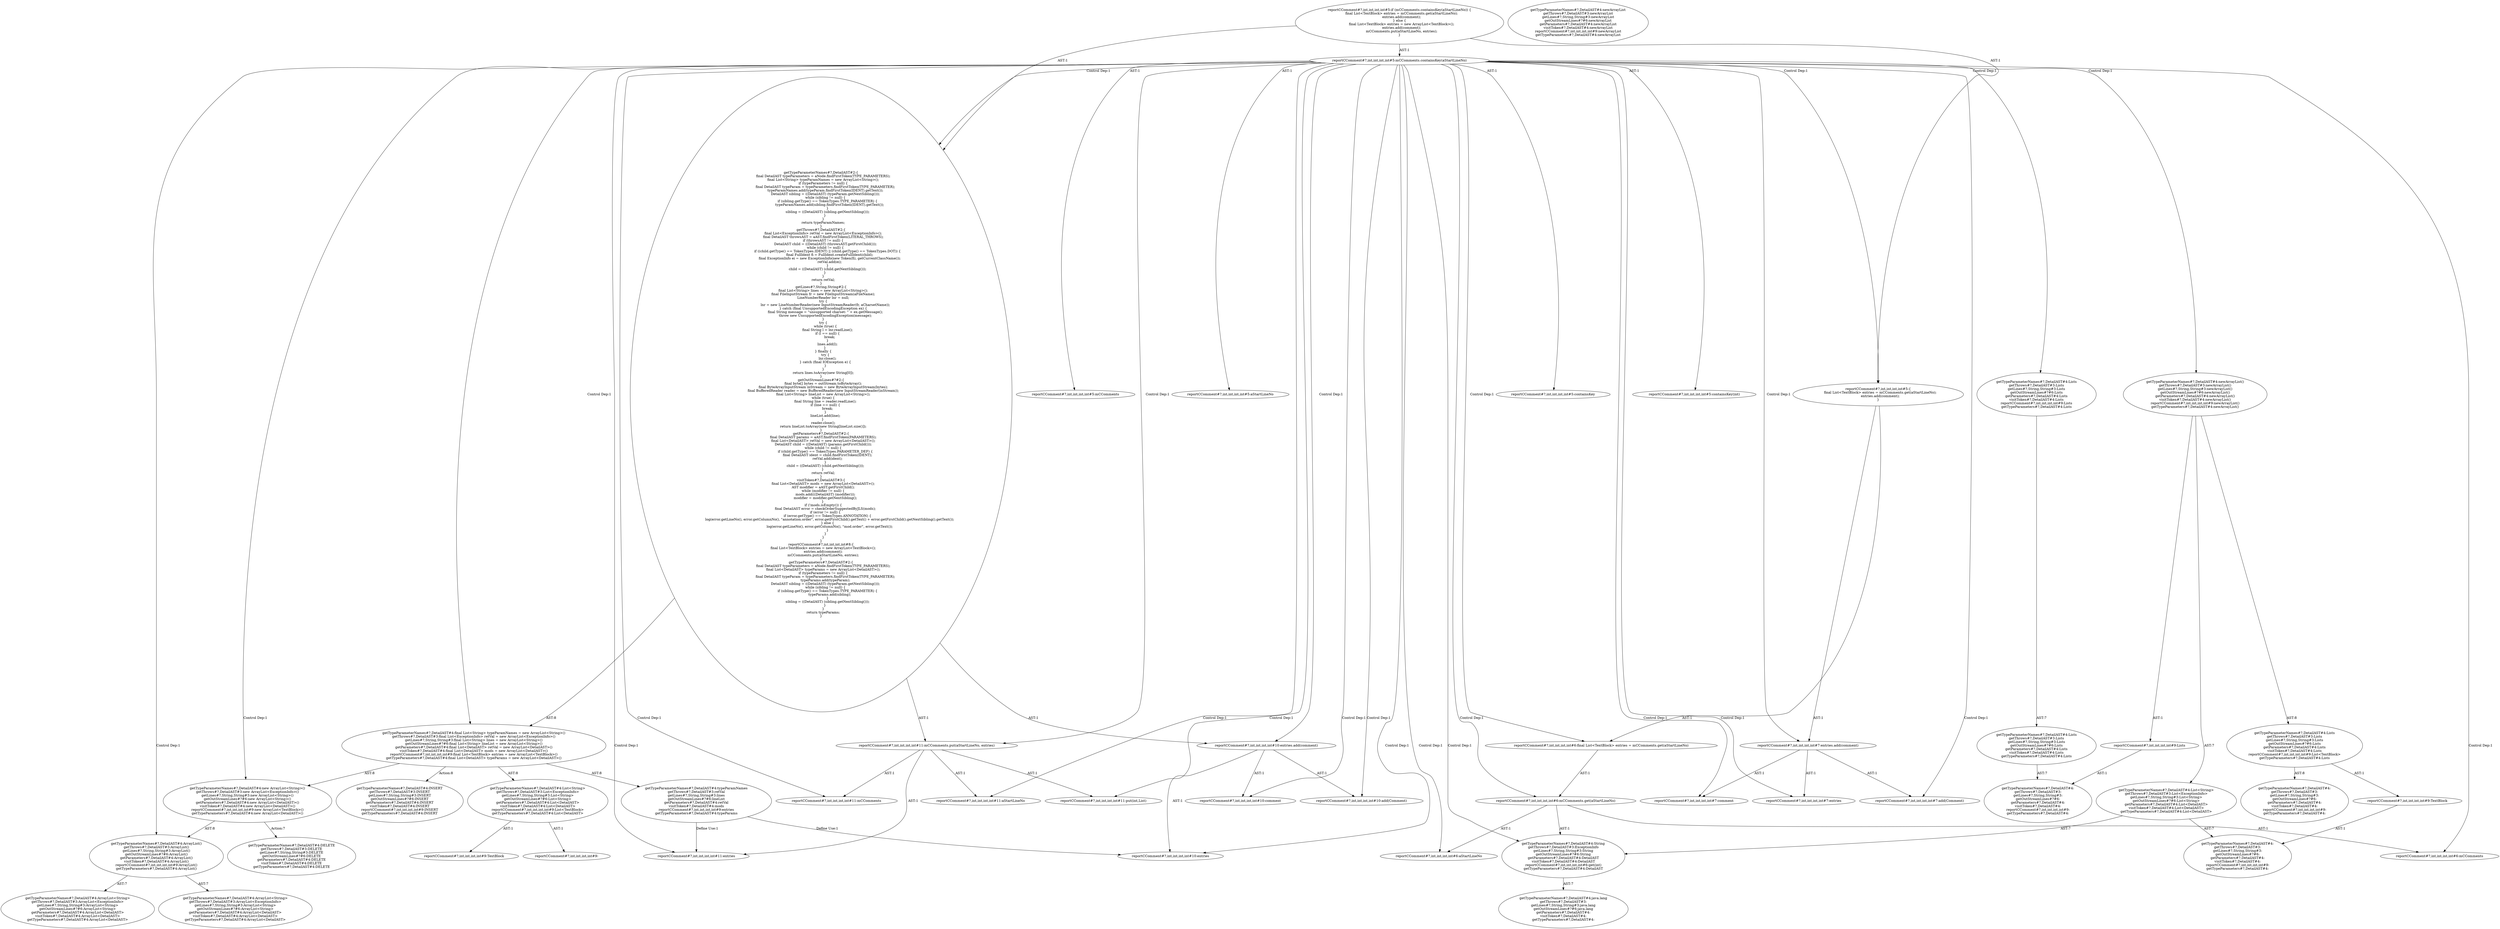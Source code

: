 digraph "Pattern" {
0 [label="getTypeParameterNames#?,DetailAST#4:DELETE
getThrows#?,DetailAST#3:DELETE
getLines#?,String,String#3:DELETE
getOutStreamLines#?#6:DELETE
getParameters#?,DetailAST#4:DELETE
visitToken#?,DetailAST#4:DELETE
getTypeParameters#?,DetailAST#4:DELETE" shape=ellipse]
1 [label="getTypeParameterNames#?,DetailAST#4:new ArrayList<String>()
getThrows#?,DetailAST#3:new ArrayList<ExceptionInfo>()
getLines#?,String,String#3:new ArrayList<String>()
getOutStreamLines#?#6:new ArrayList<String>()
getParameters#?,DetailAST#4:new ArrayList<DetailAST>()
visitToken#?,DetailAST#4:new ArrayList<DetailAST>()
reportCComment#?,int,int,int,int#9:new ArrayList<TextBlock>()
getTypeParameters#?,DetailAST#4:new ArrayList<DetailAST>()" shape=ellipse]
2 [label="getTypeParameterNames#?,DetailAST#4:final List<String> typeParamNames = new ArrayList<String>()
getThrows#?,DetailAST#3:final List<ExceptionInfo> retVal = new ArrayList<ExceptionInfo>()
getLines#?,String,String#3:final List<String> lines = new ArrayList<String>()
getOutStreamLines#?#6:final List<String> lineList = new ArrayList<String>()
getParameters#?,DetailAST#4:final List<DetailAST> retVal = new ArrayList<DetailAST>()
visitToken#?,DetailAST#4:final List<DetailAST> mods = new ArrayList<DetailAST>()
reportCComment#?,int,int,int,int#9:final List<TextBlock> entries = new ArrayList<TextBlock>()
getTypeParameters#?,DetailAST#4:final List<DetailAST> typeParams = new ArrayList<DetailAST>()" shape=ellipse]
3 [label="getTypeParameterNames#?,DetailAST#2:\{
    final DetailAST typeParameters = aNode.findFirstToken(TYPE_PARAMETERS);
    final List<String> typeParamNames = new ArrayList<String>();
    if (typeParameters != null) \{
        final DetailAST typeParam = typeParameters.findFirstToken(TYPE_PARAMETER);
        typeParamNames.add(typeParam.findFirstToken(IDENT).getText());
        DetailAST sibling = ((DetailAST) (typeParam.getNextSibling()));
        while (sibling != null) \{
            if (sibling.getType() == TokenTypes.TYPE_PARAMETER) \{
                typeParamNames.add(sibling.findFirstToken(IDENT).getText());
            \}
            sibling = ((DetailAST) (sibling.getNextSibling()));
        \} 
    \}
    return typeParamNames;
\}
getThrows#?,DetailAST#2:\{
    final List<ExceptionInfo> retVal = new ArrayList<ExceptionInfo>();
    final DetailAST throwsAST = aAST.findFirstToken(LITERAL_THROWS);
    if (throwsAST != null) \{
        DetailAST child = ((DetailAST) (throwsAST.getFirstChild()));
        while (child != null) \{
            if ((child.getType() == TokenTypes.IDENT) || (child.getType() == TokenTypes.DOT)) \{
                final FullIdent fi = FullIdent.createFullIdent(child);
                final ExceptionInfo ei = new ExceptionInfo(new Token(fi), getCurrentClassName());
                retVal.add(ei);
            \}
            child = ((DetailAST) (child.getNextSibling()));
        \} 
    \}
    return retVal;
\}
getLines#?,String,String#2:\{
    final List<String> lines = new ArrayList<String>();
    final FileInputStream fr = new FileInputStream(aFileName);
    LineNumberReader lnr = null;
    try \{
        lnr = new LineNumberReader(new InputStreamReader(fr, aCharsetName));
    \} catch (final UnsupportedEncodingException ex) \{
        final String message = \"unsupported charset: \" + ex.getMessage();
        throw new UnsupportedEncodingException(message);
    \}
    try \{
        while (true) \{
            final String l = lnr.readLine();
            if (l == null) \{
                break;
            \}
            lines.add(l);
        \} 
    \} finally \{
        try \{
            lnr.close();
        \} catch (final IOException e) \{
        \}
    \}
    return lines.toArray(new String[0]);
\}
getOutStreamLines#?#2:\{
    final byte[] bytes = outStream.toByteArray();
    final ByteArrayInputStream inStream = new ByteArrayInputStream(bytes);
    final BufferedReader reader = new BufferedReader(new InputStreamReader(inStream));
    final List<String> lineList = new ArrayList<String>();
    while (true) \{
        final String line = reader.readLine();
        if (line == null) \{
            break;
        \}
        lineList.add(line);
    \} 
    reader.close();
    return lineList.toArray(new String[lineList.size()]);
\}
getParameters#?,DetailAST#2:\{
    final DetailAST params = aAST.findFirstToken(PARAMETERS);
    final List<DetailAST> retVal = new ArrayList<DetailAST>();
    DetailAST child = ((DetailAST) (params.getFirstChild()));
    while (child != null) \{
        if (child.getType() == TokenTypes.PARAMETER_DEF) \{
            final DetailAST ident = child.findFirstToken(IDENT);
            retVal.add(ident);
        \}
        child = ((DetailAST) (child.getNextSibling()));
    \} 
    return retVal;
\}
visitToken#?,DetailAST#3:\{
    final List<DetailAST> mods = new ArrayList<DetailAST>();
    AST modifier = aAST.getFirstChild();
    while (modifier != null) \{
        mods.add(((DetailAST) (modifier)));
        modifier = modifier.getNextSibling();
    \} 
    if (!mods.isEmpty()) \{
        final DetailAST error = checkOrderSuggestedByJLS(mods);
        if (error != null) \{
            if (error.getType() == TokenTypes.ANNOTATION) \{
                log(error.getLineNo(), error.getColumnNo(), \"annotation.order\", error.getFirstChild().getText() + error.getFirstChild().getNextSibling().getText());
            \} else \{
                log(error.getLineNo(), error.getColumnNo(), \"mod.order\", error.getText());
            \}
        \}
    \}
\}
reportCComment#?,int,int,int,int#8:\{
    final List<TextBlock> entries = new ArrayList<TextBlock>();
    entries.add(comment);
    mCComments.put(aStartLineNo, entries);
\}
getTypeParameters#?,DetailAST#2:\{
    final DetailAST typeParameters = aNode.findFirstToken(TYPE_PARAMETERS);
    final List<DetailAST> typeParams = new ArrayList<DetailAST>();
    if (typeParameters != null) \{
        final DetailAST typeParam = typeParameters.findFirstToken(TYPE_PARAMETER);
        typeParams.add(typeParam);
        DetailAST sibling = ((DetailAST) (typeParam.getNextSibling()));
        while (sibling != null) \{
            if (sibling.getType() == TokenTypes.TYPE_PARAMETER) \{
                typeParams.add(sibling);
            \}
            sibling = ((DetailAST) (sibling.getNextSibling()));
        \} 
    \}
    return typeParams;
\}" shape=ellipse]
4 [label="getTypeParameterNames#?,DetailAST#4:typeParamNames
getThrows#?,DetailAST#3:retVal
getLines#?,String,String#3:lines
getOutStreamLines#?#6:lineList
getParameters#?,DetailAST#4:retVal
visitToken#?,DetailAST#4:mods
reportCComment#?,int,int,int,int#9:entries
getTypeParameters#?,DetailAST#4:typeParams" shape=ellipse]
5 [label="getTypeParameterNames#?,DetailAST#4:List<String>
getThrows#?,DetailAST#3:List<ExceptionInfo>
getLines#?,String,String#3:List<String>
getOutStreamLines#?#6:List<String>
getParameters#?,DetailAST#4:List<DetailAST>
visitToken#?,DetailAST#4:List<DetailAST>
reportCComment#?,int,int,int,int#9:List<TextBlock>
getTypeParameters#?,DetailAST#4:List<DetailAST>" shape=ellipse]
6 [label="getTypeParameterNames#?,DetailAST#4:INSERT
getThrows#?,DetailAST#3:INSERT
getLines#?,String,String#3:INSERT
getOutStreamLines#?#6:INSERT
getParameters#?,DetailAST#4:INSERT
visitToken#?,DetailAST#4:INSERT
reportCComment#?,int,int,int,int#9:INSERT
getTypeParameters#?,DetailAST#4:INSERT" shape=ellipse]
7 [label="getTypeParameterNames#?,DetailAST#4:newArrayList
getThrows#?,DetailAST#3:newArrayList
getLines#?,String,String#3:newArrayList
getOutStreamLines#?#6:newArrayList
getParameters#?,DetailAST#4:newArrayList
visitToken#?,DetailAST#4:newArrayList
reportCComment#?,int,int,int,int#9:newArrayList
getTypeParameters#?,DetailAST#4:newArrayList" shape=ellipse]
8 [label="getTypeParameterNames#?,DetailAST#4:Lists
getThrows#?,DetailAST#3:Lists
getLines#?,String,String#3:Lists
getOutStreamLines#?#6:Lists
getParameters#?,DetailAST#4:Lists
visitToken#?,DetailAST#4:Lists
reportCComment#?,int,int,int,int#9:Lists
getTypeParameters#?,DetailAST#4:Lists" shape=ellipse]
9 [label="getTypeParameterNames#?,DetailAST#4:Lists
getThrows#?,DetailAST#3:Lists
getLines#?,String,String#3:Lists
getOutStreamLines#?#6:Lists
getParameters#?,DetailAST#4:Lists
visitToken#?,DetailAST#4:Lists
getTypeParameters#?,DetailAST#4:Lists" shape=ellipse]
10 [label="getTypeParameterNames#?,DetailAST#4:
getThrows#?,DetailAST#3:
getLines#?,String,String#3:
getOutStreamLines#?#6:
getParameters#?,DetailAST#4:
visitToken#?,DetailAST#4:
reportCComment#?,int,int,int,int#9:
getTypeParameters#?,DetailAST#4:" shape=ellipse]
11 [label="getTypeParameterNames#?,DetailAST#4:newArrayList()
getThrows#?,DetailAST#3:newArrayList()
getLines#?,String,String#3:newArrayList()
getOutStreamLines#?#6:newArrayList()
getParameters#?,DetailAST#4:newArrayList()
visitToken#?,DetailAST#4:newArrayList()
reportCComment#?,int,int,int,int#9:newArrayList()
getTypeParameters#?,DetailAST#4:newArrayList()" shape=ellipse]
12 [label="getTypeParameterNames#?,DetailAST#4:Lists
getThrows#?,DetailAST#3:Lists
getLines#?,String,String#3:Lists
getOutStreamLines#?#6:Lists
getParameters#?,DetailAST#4:Lists
visitToken#?,DetailAST#4:Lists
reportCComment#?,int,int,int,int#9:List<TextBlock>
getTypeParameters#?,DetailAST#4:Lists" shape=ellipse]
13 [label="getTypeParameterNames#?,DetailAST#4:
getThrows#?,DetailAST#3:
getLines#?,String,String#3:
getOutStreamLines#?#6:
getParameters#?,DetailAST#4:
visitToken#?,DetailAST#4:
reportCComment#?,int,int,int,int#9:
getTypeParameters#?,DetailAST#4:" shape=ellipse]
14 [label="getTypeParameterNames#?,DetailAST#4:List<String>
getThrows#?,DetailAST#3:List<ExceptionInfo>
getLines#?,String,String#3:List<String>
getOutStreamLines#?#6:List<String>
getParameters#?,DetailAST#4:List<DetailAST>
visitToken#?,DetailAST#4:List<DetailAST>
getTypeParameters#?,DetailAST#4:List<DetailAST>" shape=ellipse]
15 [label="getTypeParameterNames#?,DetailAST#4:
getThrows#?,DetailAST#3:
getLines#?,String,String#3:
getOutStreamLines#?#6:
getParameters#?,DetailAST#4:
visitToken#?,DetailAST#4:
reportCComment#?,int,int,int,int#9:
getTypeParameters#?,DetailAST#4:" shape=ellipse]
16 [label="getTypeParameterNames#?,DetailAST#4:String
getThrows#?,DetailAST#3:ExceptionInfo
getLines#?,String,String#3:String
getOutStreamLines#?#6:String
getParameters#?,DetailAST#4:DetailAST
visitToken#?,DetailAST#4:DetailAST
reportCComment#?,int,int,int,int#6:get(int)
getTypeParameters#?,DetailAST#4:DetailAST" shape=ellipse]
17 [label="getTypeParameterNames#?,DetailAST#4:java.lang
getThrows#?,DetailAST#3:
getLines#?,String,String#3:java.lang
getOutStreamLines#?#6:java.lang
getParameters#?,DetailAST#4:
visitToken#?,DetailAST#4:
getTypeParameters#?,DetailAST#4:" shape=ellipse]
18 [label="getTypeParameterNames#?,DetailAST#4:ArrayList()
getThrows#?,DetailAST#3:ArrayList()
getLines#?,String,String#3:ArrayList()
getOutStreamLines#?#6:ArrayList()
getParameters#?,DetailAST#4:ArrayList()
visitToken#?,DetailAST#4:ArrayList()
reportCComment#?,int,int,int,int#9:ArrayList()
getTypeParameters#?,DetailAST#4:ArrayList()" shape=ellipse]
19 [label="getTypeParameterNames#?,DetailAST#4:ArrayList<String>
getThrows#?,DetailAST#3:ArrayList<ExceptionInfo>
getLines#?,String,String#3:ArrayList<String>
getOutStreamLines#?#6:ArrayList<String>
getParameters#?,DetailAST#4:ArrayList<DetailAST>
visitToken#?,DetailAST#4:ArrayList<DetailAST>
getTypeParameters#?,DetailAST#4:ArrayList<DetailAST>" shape=ellipse]
20 [label="getTypeParameterNames#?,DetailAST#4:ArrayList<String>
getThrows#?,DetailAST#3:ArrayList<ExceptionInfo>
getLines#?,String,String#3:ArrayList<String>
getOutStreamLines#?#6:ArrayList<String>
getParameters#?,DetailAST#4:ArrayList<DetailAST>
visitToken#?,DetailAST#4:ArrayList<DetailAST>
getTypeParameters#?,DetailAST#4:ArrayList<DetailAST>" shape=ellipse]
21 [label="reportCComment#?,int,int,int,int#5:mCComments.containsKey(aStartLineNo)" shape=ellipse]
22 [label="reportCComment#?,int,int,int,int#5:if (mCComments.containsKey(aStartLineNo)) \{
    final List<TextBlock> entries = mCComments.get(aStartLineNo);
    entries.add(comment);
\} else \{
    final List<TextBlock> entries = new ArrayList<TextBlock>();
    entries.add(comment);
    mCComments.put(aStartLineNo, entries);
\}" shape=ellipse]
23 [label="reportCComment#?,int,int,int,int#5:mCComments" shape=ellipse]
24 [label="reportCComment#?,int,int,int,int#11:mCComments" shape=ellipse]
25 [label="reportCComment#?,int,int,int,int#5:aStartLineNo" shape=ellipse]
26 [label="reportCComment#?,int,int,int,int#5:\{
    final List<TextBlock> entries = mCComments.get(aStartLineNo);
    entries.add(comment);
\}" shape=ellipse]
27 [label="reportCComment#?,int,int,int,int#6:mCComments.get(aStartLineNo)" shape=ellipse]
28 [label="reportCComment#?,int,int,int,int#11:mCComments.put(aStartLineNo, entries)" shape=ellipse]
29 [label="reportCComment#?,int,int,int,int#6:mCComments" shape=ellipse]
30 [label="reportCComment#?,int,int,int,int#6:aStartLineNo" shape=ellipse]
31 [label="reportCComment#?,int,int,int,int#9:" shape=ellipse]
32 [label="reportCComment#?,int,int,int,int#10:entries.add(comment)" shape=ellipse]
33 [label="reportCComment#?,int,int,int,int#7:entries.add(comment)" shape=ellipse]
34 [label="reportCComment#?,int,int,int,int#10:comment" shape=ellipse]
35 [label="reportCComment#?,int,int,int,int#7:entries" shape=ellipse]
36 [label="reportCComment#?,int,int,int,int#10:entries" shape=ellipse]
37 [label="reportCComment#?,int,int,int,int#11:aStartLineNo" shape=ellipse]
38 [label="reportCComment#?,int,int,int,int#11:entries" shape=ellipse]
39 [label="reportCComment#?,int,int,int,int#7:comment" shape=ellipse]
40 [label="reportCComment#?,int,int,int,int#5:containsKey" shape=ellipse]
41 [label="reportCComment#?,int,int,int,int#11:put(int,List)" shape=ellipse]
42 [label="reportCComment#?,int,int,int,int#9:Lists" shape=ellipse]
43 [label="reportCComment#?,int,int,int,int#7:add(Comment)" shape=ellipse]
44 [label="reportCComment#?,int,int,int,int#10:add(Comment)" shape=ellipse]
45 [label="reportCComment#?,int,int,int,int#5:containsKey(int)" shape=ellipse]
46 [label="reportCComment#?,int,int,int,int#6:final List<TextBlock> entries = mCComments.get(aStartLineNo)" shape=ellipse]
47 [label="reportCComment#?,int,int,int,int#9:TextBlock" shape=ellipse]
48 [label="reportCComment#?,int,int,int,int#9:TextBlock" shape=ellipse]
1 -> 0 [label="Action:7"];
1 -> 18 [label="AST:8"];
2 -> 1 [label="AST:8"];
2 -> 4 [label="AST:8"];
2 -> 5 [label="AST:8"];
2 -> 6 [label="Action:8"];
3 -> 2 [label="AST:8"];
3 -> 28 [label="AST:1"];
3 -> 32 [label="AST:1"];
4 -> 36 [label="Define Use:1"];
4 -> 38 [label="Define Use:1"];
5 -> 31 [label="AST:1"];
5 -> 48 [label="AST:1"];
8 -> 9 [label="AST:7"];
9 -> 10 [label="AST:7"];
11 -> 12 [label="AST:8"];
11 -> 14 [label="AST:7"];
11 -> 42 [label="AST:1"];
12 -> 13 [label="AST:8"];
12 -> 47 [label="AST:1"];
14 -> 15 [label="AST:7"];
14 -> 16 [label="AST:7"];
16 -> 17 [label="AST:7"];
18 -> 19 [label="AST:7"];
18 -> 20 [label="AST:7"];
21 -> 40 [label="AST:1"];
21 -> 23 [label="AST:1"];
21 -> 45 [label="AST:1"];
21 -> 25 [label="AST:1"];
21 -> 26 [label="Control Dep:1"];
21 -> 46 [label="Control Dep:1"];
21 -> 27 [label="Control Dep:1"];
21 -> 16 [label="Control Dep:1"];
21 -> 29 [label="Control Dep:1"];
21 -> 30 [label="Control Dep:1"];
21 -> 33 [label="Control Dep:1"];
21 -> 43 [label="Control Dep:1"];
21 -> 35 [label="Control Dep:1"];
21 -> 39 [label="Control Dep:1"];
21 -> 3 [label="Control Dep:1"];
21 -> 2 [label="Control Dep:1"];
21 -> 1 [label="Control Dep:1"];
21 -> 18 [label="Control Dep:1"];
21 -> 32 [label="Control Dep:1"];
21 -> 44 [label="Control Dep:1"];
21 -> 36 [label="Control Dep:1"];
21 -> 34 [label="Control Dep:1"];
21 -> 28 [label="Control Dep:1"];
21 -> 41 [label="Control Dep:1"];
21 -> 24 [label="Control Dep:1"];
21 -> 37 [label="Control Dep:1"];
21 -> 38 [label="Control Dep:1"];
21 -> 8 [label="Control Dep:1"];
21 -> 11 [label="Control Dep:1"];
22 -> 21 [label="AST:1"];
22 -> 26 [label="AST:1"];
22 -> 3 [label="AST:1"];
26 -> 46 [label="AST:1"];
26 -> 33 [label="AST:1"];
27 -> 29 [label="AST:1"];
27 -> 16 [label="AST:1"];
27 -> 30 [label="AST:1"];
28 -> 24 [label="AST:1"];
28 -> 41 [label="AST:1"];
28 -> 37 [label="AST:1"];
28 -> 38 [label="AST:1"];
32 -> 36 [label="AST:1"];
32 -> 44 [label="AST:1"];
32 -> 34 [label="AST:1"];
33 -> 35 [label="AST:1"];
33 -> 43 [label="AST:1"];
33 -> 39 [label="AST:1"];
42 -> 10 [label="AST:1"];
46 -> 27 [label="AST:1"];
47 -> 15 [label="AST:1"];
}